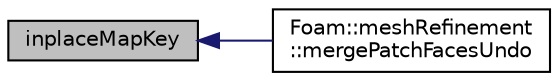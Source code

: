 digraph "inplaceMapKey"
{
  bgcolor="transparent";
  edge [fontname="Helvetica",fontsize="10",labelfontname="Helvetica",labelfontsize="10"];
  node [fontname="Helvetica",fontsize="10",shape=record];
  rankdir="LR";
  Node1 [label="inplaceMapKey",height=0.2,width=0.4,color="black", fillcolor="grey75", style="filled" fontcolor="black"];
  Node1 -> Node2 [dir="back",color="midnightblue",fontsize="10",style="solid",fontname="Helvetica"];
  Node2 [label="Foam::meshRefinement\l::mergePatchFacesUndo",height=0.2,width=0.4,color="black",URL="$classFoam_1_1meshRefinement.html#ad8250b1fa9c2e0cc9f75bd08c017d11a",tooltip="Merge coplanar faces. preserveFaces is != -1 for faces. "];
}
